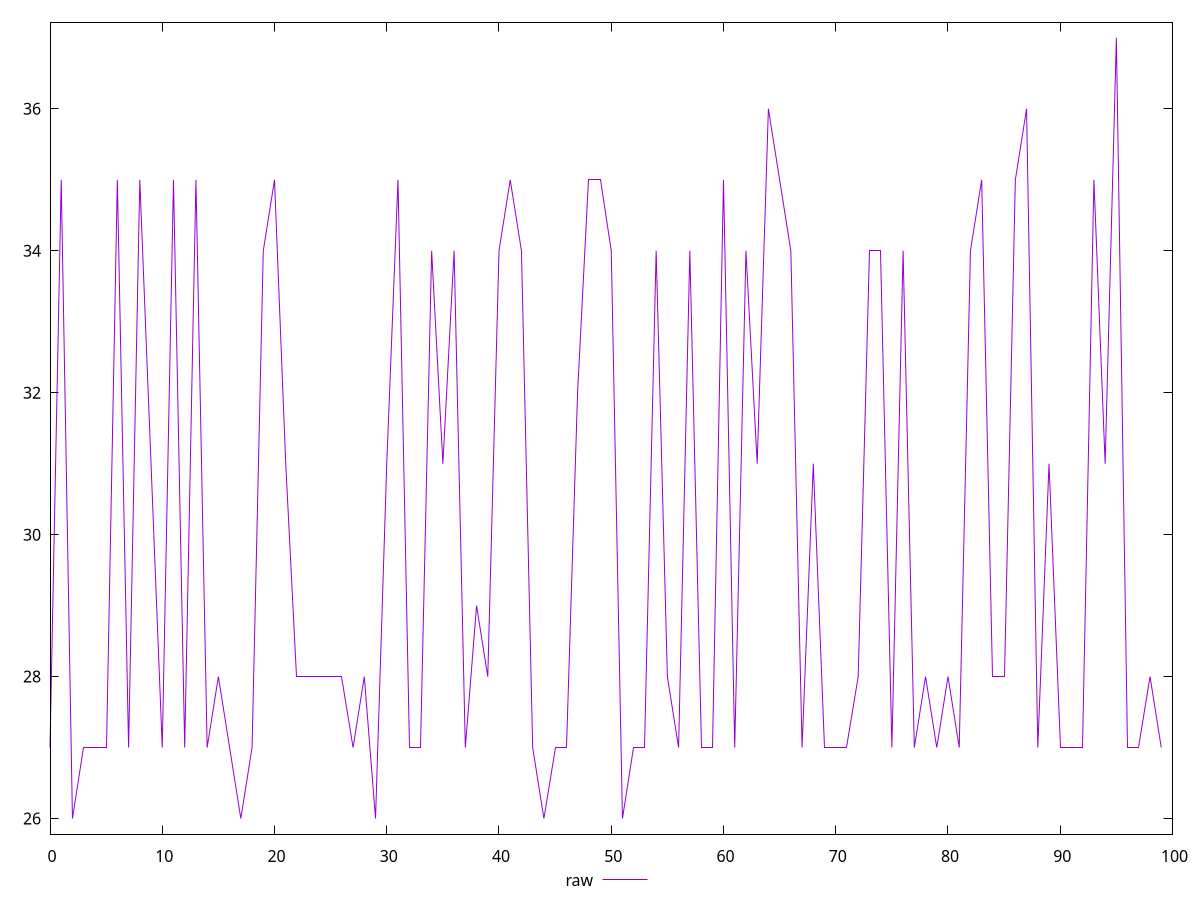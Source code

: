 reset
set terminal svg size 640, 490 enhanced background rgb 'white'
set output "reprap/max-potential-fid/samples/pages+cached+noexternal+nofonts/raw/values.svg"

$raw <<EOF
0 27
1 35
2 26
3 27
4 27
5 27
6 35
7 27
8 35
9 31
10 27
11 35
12 27
13 35
14 27
15 28
16 27
17 26
18 27
19 34
20 35
21 31
22 28
23 28
24 28
25 28
26 28
27 27
28 28
29 26
30 31
31 35
32 27
33 27
34 34
35 31
36 34
37 27
38 29
39 28
40 34
41 35
42 34
43 27
44 26
45 27
46 27
47 32
48 35
49 35
50 34
51 26
52 27
53 27
54 34
55 28
56 27
57 34
58 27
59 27
60 35
61 27
62 34
63 31
64 36
65 35
66 34
67 27
68 31
69 27
70 27
71 27
72 28
73 34
74 34
75 27
76 34
77 27
78 28
79 27
80 28
81 27
82 34
83 35
84 28
85 28
86 35
87 36
88 27
89 31
90 27
91 27
92 27
93 35
94 31
95 37
96 27
97 27
98 28
99 27
EOF

set key outside below
set yrange [25.78:37.22]

plot \
  $raw title "raw" with line, \


reset
